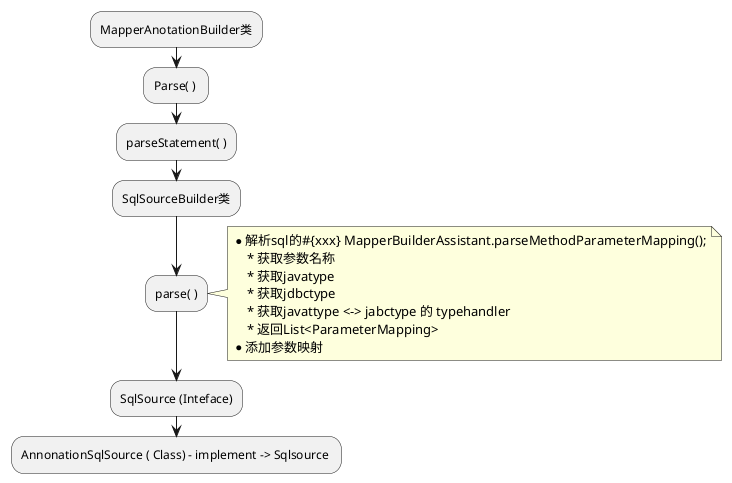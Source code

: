 @startuml
:MapperAnotationBuilder类;

:Parse( ) ;

:parseStatement( );

:SqlSourceBuilder类;

:parse( );

note right
* 解析sql的#{xxx} MapperBuilderAssistant.parseMethodParameterMapping();
    * 获取参数名称
    * 获取javatype
    * 获取jdbctype
    * 获取javattype <-> jabctype 的 typehandler
    * 返回List<ParameterMapping>
* 添加参数映射
end note

:SqlSource (Inteface);

:AnnonationSqlSource ( Class) - implement -> Sqlsource ;



@enduml